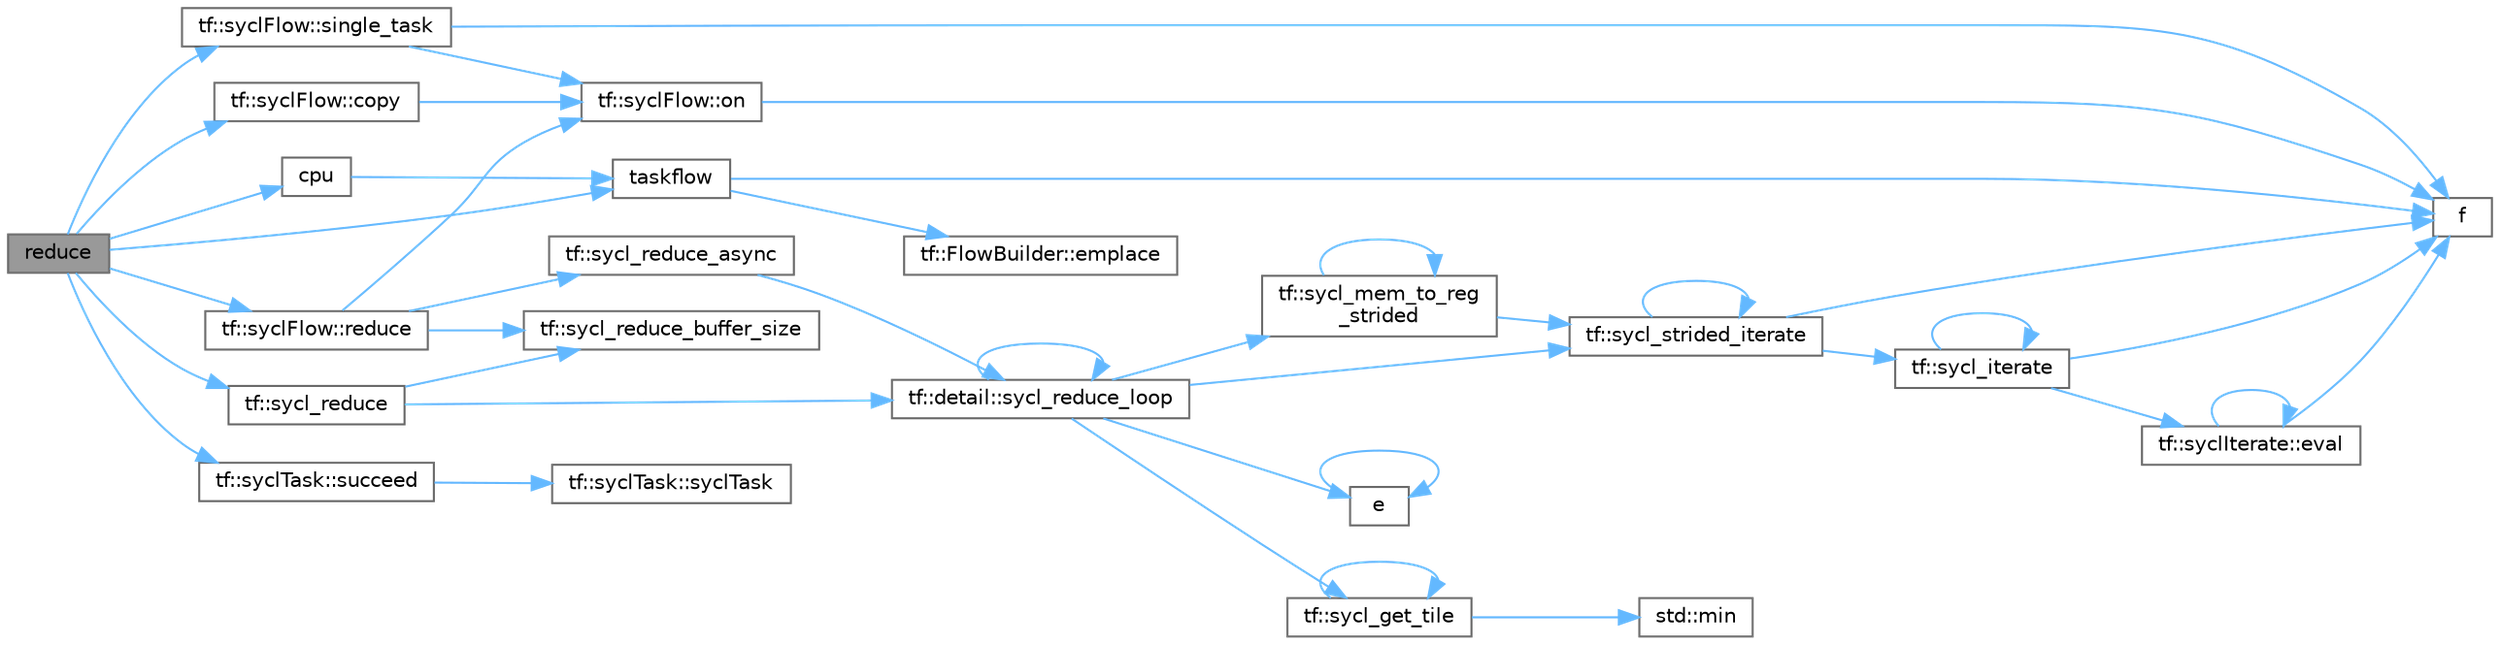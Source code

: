 digraph "reduce"
{
 // LATEX_PDF_SIZE
  bgcolor="transparent";
  edge [fontname=Helvetica,fontsize=10,labelfontname=Helvetica,labelfontsize=10];
  node [fontname=Helvetica,fontsize=10,shape=box,height=0.2,width=0.4];
  rankdir="LR";
  Node1 [id="Node000001",label="reduce",height=0.2,width=0.4,color="gray40", fillcolor="grey60", style="filled", fontcolor="black",tooltip=" "];
  Node1 -> Node2 [id="edge40_Node000001_Node000002",color="steelblue1",style="solid",tooltip=" "];
  Node2 [id="Node000002",label="tf::syclFlow::copy",height=0.2,width=0.4,color="grey40", fillcolor="white", style="filled",URL="$classtf_1_1sycl_flow.html#ac433456f3960028fb12a53018b263aee",tooltip="creates a copy task that copies typed data from a source to a target memory block"];
  Node2 -> Node3 [id="edge41_Node000002_Node000003",color="steelblue1",style="solid",tooltip=" "];
  Node3 [id="Node000003",label="tf::syclFlow::on",height=0.2,width=0.4,color="grey40", fillcolor="white", style="filled",URL="$classtf_1_1sycl_flow.html#a20b79581d27eaed2812ffb14dc821a64",tooltip="creates a task that launches the given command group function object"];
  Node3 -> Node4 [id="edge42_Node000003_Node000004",color="steelblue1",style="solid",tooltip=" "];
  Node4 [id="Node000004",label="f",height=0.2,width=0.4,color="grey40", fillcolor="white", style="filled",URL="$cxx11__tensor__map_8cpp.html#a7f507fea02198f6cb81c86640c7b1a4e",tooltip=" "];
  Node1 -> Node5 [id="edge43_Node000001_Node000005",color="steelblue1",style="solid",tooltip=" "];
  Node5 [id="Node000005",label="cpu",height=0.2,width=0.4,color="grey40", fillcolor="white", style="filled",URL="$sycl__matmul_8cpp.html#a4dc207632bfaa367b9d5d93a9d961b6a",tooltip=" "];
  Node5 -> Node6 [id="edge44_Node000005_Node000006",color="steelblue1",style="solid",tooltip=" "];
  Node6 [id="Node000006",label="taskflow",height=0.2,width=0.4,color="grey40", fillcolor="white", style="filled",URL="$sandbox_2jacobi_2taskflow_8cpp.html#a47af48e377b7c0ac855c12acd5b69b1e",tooltip=" "];
  Node6 -> Node7 [id="edge45_Node000006_Node000007",color="steelblue1",style="solid",tooltip=" "];
  Node7 [id="Node000007",label="tf::FlowBuilder::emplace",height=0.2,width=0.4,color="grey40", fillcolor="white", style="filled",URL="$classtf_1_1_flow_builder.html#a60d7a666cab71ecfa3010b2efb0d6b57",tooltip="creates a static task"];
  Node6 -> Node4 [id="edge46_Node000006_Node000004",color="steelblue1",style="solid",tooltip=" "];
  Node1 -> Node8 [id="edge47_Node000001_Node000008",color="steelblue1",style="solid",tooltip=" "];
  Node8 [id="Node000008",label="tf::syclFlow::reduce",height=0.2,width=0.4,color="grey40", fillcolor="white", style="filled",URL="$classtf_1_1sycl_flow.html#acddd05832e53597ae9d30dc913d422ca",tooltip="performs parallel reduction over a range of items"];
  Node8 -> Node3 [id="edge48_Node000008_Node000003",color="steelblue1",style="solid",tooltip=" "];
  Node8 -> Node9 [id="edge49_Node000008_Node000009",color="steelblue1",style="solid",tooltip=" "];
  Node9 [id="Node000009",label="tf::sycl_reduce_async",height=0.2,width=0.4,color="grey40", fillcolor="white", style="filled",URL="$namespacetf.html#a339d2a093e819c51cef5aa80669271f9",tooltip="performs asynchronous parallel reduction over a range of items"];
  Node9 -> Node10 [id="edge50_Node000009_Node000010",color="steelblue1",style="solid",tooltip=" "];
  Node10 [id="Node000010",label="tf::detail::sycl_reduce_loop",height=0.2,width=0.4,color="grey40", fillcolor="white", style="filled",URL="$namespacetf_1_1detail.html#a4aef16c380f421cd83509ed535a51add",tooltip=" "];
  Node10 -> Node11 [id="edge51_Node000010_Node000011",color="steelblue1",style="solid",tooltip=" "];
  Node11 [id="Node000011",label="e",height=0.2,width=0.4,color="grey40", fillcolor="white", style="filled",URL="$_cwise__array__power__array_8cpp.html#a9cb86ff854760bf91a154f2724a9101d",tooltip=" "];
  Node11 -> Node11 [id="edge52_Node000011_Node000011",color="steelblue1",style="solid",tooltip=" "];
  Node10 -> Node12 [id="edge53_Node000010_Node000012",color="steelblue1",style="solid",tooltip=" "];
  Node12 [id="Node000012",label="tf::sycl_get_tile",height=0.2,width=0.4,color="grey40", fillcolor="white", style="filled",URL="$namespacetf.html#afbe5a82a36acd5287b862e70be9f2f71",tooltip=" "];
  Node12 -> Node13 [id="edge54_Node000012_Node000013",color="steelblue1",style="solid",tooltip=" "];
  Node13 [id="Node000013",label="std::min",height=0.2,width=0.4,color="grey40", fillcolor="white", style="filled",URL="$namespacestd.html#ac7b9885417769949d76890454b6d072e",tooltip=" "];
  Node12 -> Node12 [id="edge55_Node000012_Node000012",color="steelblue1",style="solid",tooltip=" "];
  Node10 -> Node14 [id="edge56_Node000010_Node000014",color="steelblue1",style="solid",tooltip=" "];
  Node14 [id="Node000014",label="tf::sycl_mem_to_reg\l_strided",height=0.2,width=0.4,color="grey40", fillcolor="white", style="filled",URL="$namespacetf.html#a9eabeb17a88edba235467d197c6a5cd5",tooltip=" "];
  Node14 -> Node14 [id="edge57_Node000014_Node000014",color="steelblue1",style="solid",tooltip=" "];
  Node14 -> Node15 [id="edge58_Node000014_Node000015",color="steelblue1",style="solid",tooltip=" "];
  Node15 [id="Node000015",label="tf::sycl_strided_iterate",height=0.2,width=0.4,color="grey40", fillcolor="white", style="filled",URL="$namespacetf.html#a73c9e33667bd896e8faf6a0c9fb0ccf6",tooltip=" "];
  Node15 -> Node4 [id="edge59_Node000015_Node000004",color="steelblue1",style="solid",tooltip=" "];
  Node15 -> Node16 [id="edge60_Node000015_Node000016",color="steelblue1",style="solid",tooltip=" "];
  Node16 [id="Node000016",label="tf::sycl_iterate",height=0.2,width=0.4,color="grey40", fillcolor="white", style="filled",URL="$namespacetf.html#a15d116b0d477916b4d21d13f917b639b",tooltip=" "];
  Node16 -> Node17 [id="edge61_Node000016_Node000017",color="steelblue1",style="solid",tooltip=" "];
  Node17 [id="Node000017",label="tf::syclIterate::eval",height=0.2,width=0.4,color="grey40", fillcolor="white", style="filled",URL="$structtf_1_1sycl_iterate.html#afc9c04ae9da46a69bb7557891c3c190c",tooltip=" "];
  Node17 -> Node17 [id="edge62_Node000017_Node000017",color="steelblue1",style="solid",tooltip=" "];
  Node17 -> Node4 [id="edge63_Node000017_Node000004",color="steelblue1",style="solid",tooltip=" "];
  Node16 -> Node4 [id="edge64_Node000016_Node000004",color="steelblue1",style="solid",tooltip=" "];
  Node16 -> Node16 [id="edge65_Node000016_Node000016",color="steelblue1",style="solid",tooltip=" "];
  Node15 -> Node15 [id="edge66_Node000015_Node000015",color="steelblue1",style="solid",tooltip=" "];
  Node10 -> Node10 [id="edge67_Node000010_Node000010",color="steelblue1",style="solid",tooltip=" "];
  Node10 -> Node15 [id="edge68_Node000010_Node000015",color="steelblue1",style="solid",tooltip=" "];
  Node8 -> Node18 [id="edge69_Node000008_Node000018",color="steelblue1",style="solid",tooltip=" "];
  Node18 [id="Node000018",label="tf::sycl_reduce_buffer_size",height=0.2,width=0.4,color="grey40", fillcolor="white", style="filled",URL="$namespacetf.html#a7d5979bf44616a9019e700556aa396ba",tooltip="queries the buffer size in bytes needed to call reduce kernels"];
  Node1 -> Node19 [id="edge70_Node000001_Node000019",color="steelblue1",style="solid",tooltip=" "];
  Node19 [id="Node000019",label="tf::syclFlow::single_task",height=0.2,width=0.4,color="grey40", fillcolor="white", style="filled",URL="$classtf_1_1sycl_flow.html#a05ff6f331b6cf48e21ae7f0d6aea9094",tooltip="invokes a SYCL kernel function using only one thread"];
  Node19 -> Node4 [id="edge71_Node000019_Node000004",color="steelblue1",style="solid",tooltip=" "];
  Node19 -> Node3 [id="edge72_Node000019_Node000003",color="steelblue1",style="solid",tooltip=" "];
  Node1 -> Node20 [id="edge73_Node000001_Node000020",color="steelblue1",style="solid",tooltip=" "];
  Node20 [id="Node000020",label="tf::syclTask::succeed",height=0.2,width=0.4,color="grey40", fillcolor="white", style="filled",URL="$classtf_1_1sycl_task.html#a05f42a7fa26997193068ce6502eabe16",tooltip="adds precedence links from other tasks to this"];
  Node20 -> Node21 [id="edge74_Node000020_Node000021",color="steelblue1",style="solid",tooltip=" "];
  Node21 [id="Node000021",label="tf::syclTask::syclTask",height=0.2,width=0.4,color="grey40", fillcolor="white", style="filled",URL="$classtf_1_1sycl_task.html#aed88e7a2d203ebe7fc53725e3e79d5d0",tooltip="constructs an empty syclTask"];
  Node1 -> Node22 [id="edge75_Node000001_Node000022",color="steelblue1",style="solid",tooltip=" "];
  Node22 [id="Node000022",label="tf::sycl_reduce",height=0.2,width=0.4,color="grey40", fillcolor="white", style="filled",URL="$namespacetf.html#a897367c837e2006a6ae727f651741251",tooltip="performs parallel reduction over a range of items"];
  Node22 -> Node18 [id="edge76_Node000022_Node000018",color="steelblue1",style="solid",tooltip=" "];
  Node22 -> Node10 [id="edge77_Node000022_Node000010",color="steelblue1",style="solid",tooltip=" "];
  Node1 -> Node6 [id="edge78_Node000001_Node000006",color="steelblue1",style="solid",tooltip=" "];
}
